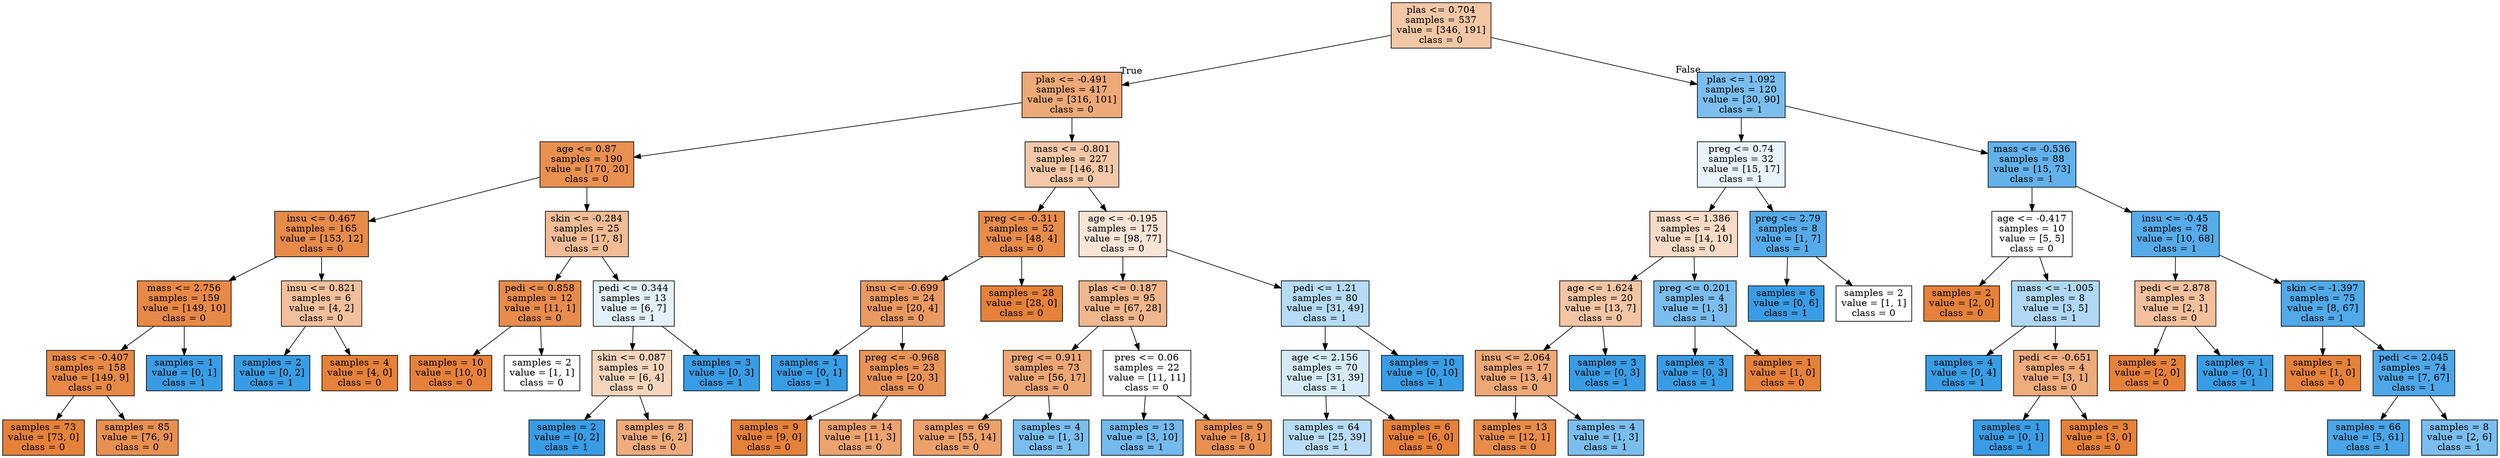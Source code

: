 digraph Tree {
node [shape=box, style="filled", color="black"] ;
0 [label="plas <= 0.704\nsamples = 537\nvalue = [346, 191]\nclass = 0", fillcolor="#f3c7a6"] ;
1 [label="plas <= -0.491\nsamples = 417\nvalue = [316, 101]\nclass = 0", fillcolor="#eda978"] ;
0 -> 1 [labeldistance=2.5, labelangle=45, headlabel="True"] ;
2 [label="age <= 0.87\nsamples = 190\nvalue = [170, 20]\nclass = 0", fillcolor="#e89050"] ;
1 -> 2 ;
3 [label="insu <= 0.467\nsamples = 165\nvalue = [153, 12]\nclass = 0", fillcolor="#e78b49"] ;
2 -> 3 ;
4 [label="mass <= 2.756\nsamples = 159\nvalue = [149, 10]\nclass = 0", fillcolor="#e78946"] ;
3 -> 4 ;
5 [label="mass <= -0.407\nsamples = 158\nvalue = [149, 9]\nclass = 0", fillcolor="#e78945"] ;
4 -> 5 ;
6 [label="samples = 73\nvalue = [73, 0]\nclass = 0", fillcolor="#e58139"] ;
5 -> 6 ;
7 [label="samples = 85\nvalue = [76, 9]\nclass = 0", fillcolor="#e89050"] ;
5 -> 7 ;
8 [label="samples = 1\nvalue = [0, 1]\nclass = 1", fillcolor="#399de5"] ;
4 -> 8 ;
9 [label="insu <= 0.821\nsamples = 6\nvalue = [4, 2]\nclass = 0", fillcolor="#f2c09c"] ;
3 -> 9 ;
10 [label="samples = 2\nvalue = [0, 2]\nclass = 1", fillcolor="#399de5"] ;
9 -> 10 ;
11 [label="samples = 4\nvalue = [4, 0]\nclass = 0", fillcolor="#e58139"] ;
9 -> 11 ;
12 [label="skin <= -0.284\nsamples = 25\nvalue = [17, 8]\nclass = 0", fillcolor="#f1bc96"] ;
2 -> 12 ;
13 [label="pedi <= 0.858\nsamples = 12\nvalue = [11, 1]\nclass = 0", fillcolor="#e78c4b"] ;
12 -> 13 ;
14 [label="samples = 10\nvalue = [10, 0]\nclass = 0", fillcolor="#e58139"] ;
13 -> 14 ;
15 [label="samples = 2\nvalue = [1, 1]\nclass = 0", fillcolor="#ffffff"] ;
13 -> 15 ;
16 [label="pedi <= 0.344\nsamples = 13\nvalue = [6, 7]\nclass = 1", fillcolor="#e3f1fb"] ;
12 -> 16 ;
17 [label="skin <= 0.087\nsamples = 10\nvalue = [6, 4]\nclass = 0", fillcolor="#f6d5bd"] ;
16 -> 17 ;
18 [label="samples = 2\nvalue = [0, 2]\nclass = 1", fillcolor="#399de5"] ;
17 -> 18 ;
19 [label="samples = 8\nvalue = [6, 2]\nclass = 0", fillcolor="#eeab7b"] ;
17 -> 19 ;
20 [label="samples = 3\nvalue = [0, 3]\nclass = 1", fillcolor="#399de5"] ;
16 -> 20 ;
21 [label="mass <= -0.801\nsamples = 227\nvalue = [146, 81]\nclass = 0", fillcolor="#f3c7a7"] ;
1 -> 21 ;
22 [label="preg <= -0.311\nsamples = 52\nvalue = [48, 4]\nclass = 0", fillcolor="#e78c49"] ;
21 -> 22 ;
23 [label="insu <= -0.699\nsamples = 24\nvalue = [20, 4]\nclass = 0", fillcolor="#ea9a61"] ;
22 -> 23 ;
24 [label="samples = 1\nvalue = [0, 1]\nclass = 1", fillcolor="#399de5"] ;
23 -> 24 ;
25 [label="preg <= -0.968\nsamples = 23\nvalue = [20, 3]\nclass = 0", fillcolor="#e99457"] ;
23 -> 25 ;
26 [label="samples = 9\nvalue = [9, 0]\nclass = 0", fillcolor="#e58139"] ;
25 -> 26 ;
27 [label="samples = 14\nvalue = [11, 3]\nclass = 0", fillcolor="#eca36f"] ;
25 -> 27 ;
28 [label="samples = 28\nvalue = [28, 0]\nclass = 0", fillcolor="#e58139"] ;
22 -> 28 ;
29 [label="age <= -0.195\nsamples = 175\nvalue = [98, 77]\nclass = 0", fillcolor="#f9e4d5"] ;
21 -> 29 ;
30 [label="plas <= 0.187\nsamples = 95\nvalue = [67, 28]\nclass = 0", fillcolor="#f0b68c"] ;
29 -> 30 ;
31 [label="preg <= 0.911\nsamples = 73\nvalue = [56, 17]\nclass = 0", fillcolor="#eda775"] ;
30 -> 31 ;
32 [label="samples = 69\nvalue = [55, 14]\nclass = 0", fillcolor="#eca16b"] ;
31 -> 32 ;
33 [label="samples = 4\nvalue = [1, 3]\nclass = 1", fillcolor="#7bbeee"] ;
31 -> 33 ;
34 [label="pres <= 0.06\nsamples = 22\nvalue = [11, 11]\nclass = 0", fillcolor="#ffffff"] ;
30 -> 34 ;
35 [label="samples = 13\nvalue = [3, 10]\nclass = 1", fillcolor="#74baed"] ;
34 -> 35 ;
36 [label="samples = 9\nvalue = [8, 1]\nclass = 0", fillcolor="#e89152"] ;
34 -> 36 ;
37 [label="pedi <= 1.21\nsamples = 80\nvalue = [31, 49]\nclass = 1", fillcolor="#b6dbf5"] ;
29 -> 37 ;
38 [label="age <= 2.156\nsamples = 70\nvalue = [31, 39]\nclass = 1", fillcolor="#d6ebfa"] ;
37 -> 38 ;
39 [label="samples = 64\nvalue = [25, 39]\nclass = 1", fillcolor="#b8dcf6"] ;
38 -> 39 ;
40 [label="samples = 6\nvalue = [6, 0]\nclass = 0", fillcolor="#e58139"] ;
38 -> 40 ;
41 [label="samples = 10\nvalue = [0, 10]\nclass = 1", fillcolor="#399de5"] ;
37 -> 41 ;
42 [label="plas <= 1.092\nsamples = 120\nvalue = [30, 90]\nclass = 1", fillcolor="#7bbeee"] ;
0 -> 42 [labeldistance=2.5, labelangle=-45, headlabel="False"] ;
43 [label="preg <= 0.74\nsamples = 32\nvalue = [15, 17]\nclass = 1", fillcolor="#e8f3fc"] ;
42 -> 43 ;
44 [label="mass <= 1.386\nsamples = 24\nvalue = [14, 10]\nclass = 0", fillcolor="#f8dbc6"] ;
43 -> 44 ;
45 [label="age <= 1.624\nsamples = 20\nvalue = [13, 7]\nclass = 0", fillcolor="#f3c5a4"] ;
44 -> 45 ;
46 [label="insu <= 2.064\nsamples = 17\nvalue = [13, 4]\nclass = 0", fillcolor="#eda876"] ;
45 -> 46 ;
47 [label="samples = 13\nvalue = [12, 1]\nclass = 0", fillcolor="#e78c49"] ;
46 -> 47 ;
48 [label="samples = 4\nvalue = [1, 3]\nclass = 1", fillcolor="#7bbeee"] ;
46 -> 48 ;
49 [label="samples = 3\nvalue = [0, 3]\nclass = 1", fillcolor="#399de5"] ;
45 -> 49 ;
50 [label="preg <= 0.201\nsamples = 4\nvalue = [1, 3]\nclass = 1", fillcolor="#7bbeee"] ;
44 -> 50 ;
51 [label="samples = 3\nvalue = [0, 3]\nclass = 1", fillcolor="#399de5"] ;
50 -> 51 ;
52 [label="samples = 1\nvalue = [1, 0]\nclass = 0", fillcolor="#e58139"] ;
50 -> 52 ;
53 [label="preg <= 2.79\nsamples = 8\nvalue = [1, 7]\nclass = 1", fillcolor="#55abe9"] ;
43 -> 53 ;
54 [label="samples = 6\nvalue = [0, 6]\nclass = 1", fillcolor="#399de5"] ;
53 -> 54 ;
55 [label="samples = 2\nvalue = [1, 1]\nclass = 0", fillcolor="#ffffff"] ;
53 -> 55 ;
56 [label="mass <= -0.536\nsamples = 88\nvalue = [15, 73]\nclass = 1", fillcolor="#62b1ea"] ;
42 -> 56 ;
57 [label="age <= -0.417\nsamples = 10\nvalue = [5, 5]\nclass = 0", fillcolor="#ffffff"] ;
56 -> 57 ;
58 [label="samples = 2\nvalue = [2, 0]\nclass = 0", fillcolor="#e58139"] ;
57 -> 58 ;
59 [label="mass <= -1.005\nsamples = 8\nvalue = [3, 5]\nclass = 1", fillcolor="#b0d8f5"] ;
57 -> 59 ;
60 [label="samples = 4\nvalue = [0, 4]\nclass = 1", fillcolor="#399de5"] ;
59 -> 60 ;
61 [label="pedi <= -0.651\nsamples = 4\nvalue = [3, 1]\nclass = 0", fillcolor="#eeab7b"] ;
59 -> 61 ;
62 [label="samples = 1\nvalue = [0, 1]\nclass = 1", fillcolor="#399de5"] ;
61 -> 62 ;
63 [label="samples = 3\nvalue = [3, 0]\nclass = 0", fillcolor="#e58139"] ;
61 -> 63 ;
64 [label="insu <= -0.45\nsamples = 78\nvalue = [10, 68]\nclass = 1", fillcolor="#56abe9"] ;
56 -> 64 ;
65 [label="pedi <= 2.878\nsamples = 3\nvalue = [2, 1]\nclass = 0", fillcolor="#f2c09c"] ;
64 -> 65 ;
66 [label="samples = 2\nvalue = [2, 0]\nclass = 0", fillcolor="#e58139"] ;
65 -> 66 ;
67 [label="samples = 1\nvalue = [0, 1]\nclass = 1", fillcolor="#399de5"] ;
65 -> 67 ;
68 [label="skin <= -1.397\nsamples = 75\nvalue = [8, 67]\nclass = 1", fillcolor="#51a9e8"] ;
64 -> 68 ;
69 [label="samples = 1\nvalue = [1, 0]\nclass = 0", fillcolor="#e58139"] ;
68 -> 69 ;
70 [label="pedi <= 2.045\nsamples = 74\nvalue = [7, 67]\nclass = 1", fillcolor="#4ea7e8"] ;
68 -> 70 ;
71 [label="samples = 66\nvalue = [5, 61]\nclass = 1", fillcolor="#49a5e7"] ;
70 -> 71 ;
72 [label="samples = 8\nvalue = [2, 6]\nclass = 1", fillcolor="#7bbeee"] ;
70 -> 72 ;
}